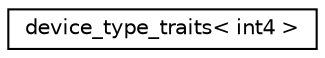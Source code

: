 digraph G
{
  edge [fontname="Helvetica",fontsize="10",labelfontname="Helvetica",labelfontsize="10"];
  node [fontname="Helvetica",fontsize="10",shape=record];
  rankdir=LR;
  Node1 [label="device_type_traits\< int4 \>",height=0.2,width=0.4,color="black", fillcolor="white", style="filled",URL="$dd/dcb/structdevice__type__traits_3_01int4_01_4.html"];
}

